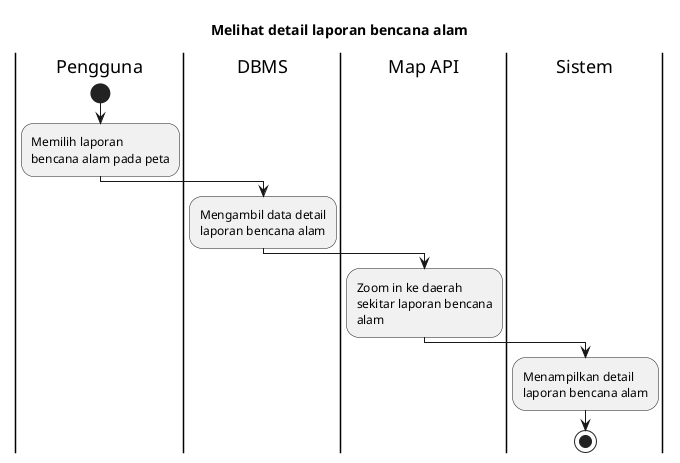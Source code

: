@startuml UC-MAP-008 - Melihat detail laporan bencana alam
skinparam wrapWidth 140

title Melihat detail laporan bencana alam
 
|Pengguna|
start
:Memilih laporan bencana alam pada peta;

|DBMS|
:Mengambil data detail laporan bencana alam;

|Map API|
:Zoom in ke daerah sekitar laporan bencana alam;

|Sistem|
:Menampilkan detail laporan bencana alam;

stop

@enduml